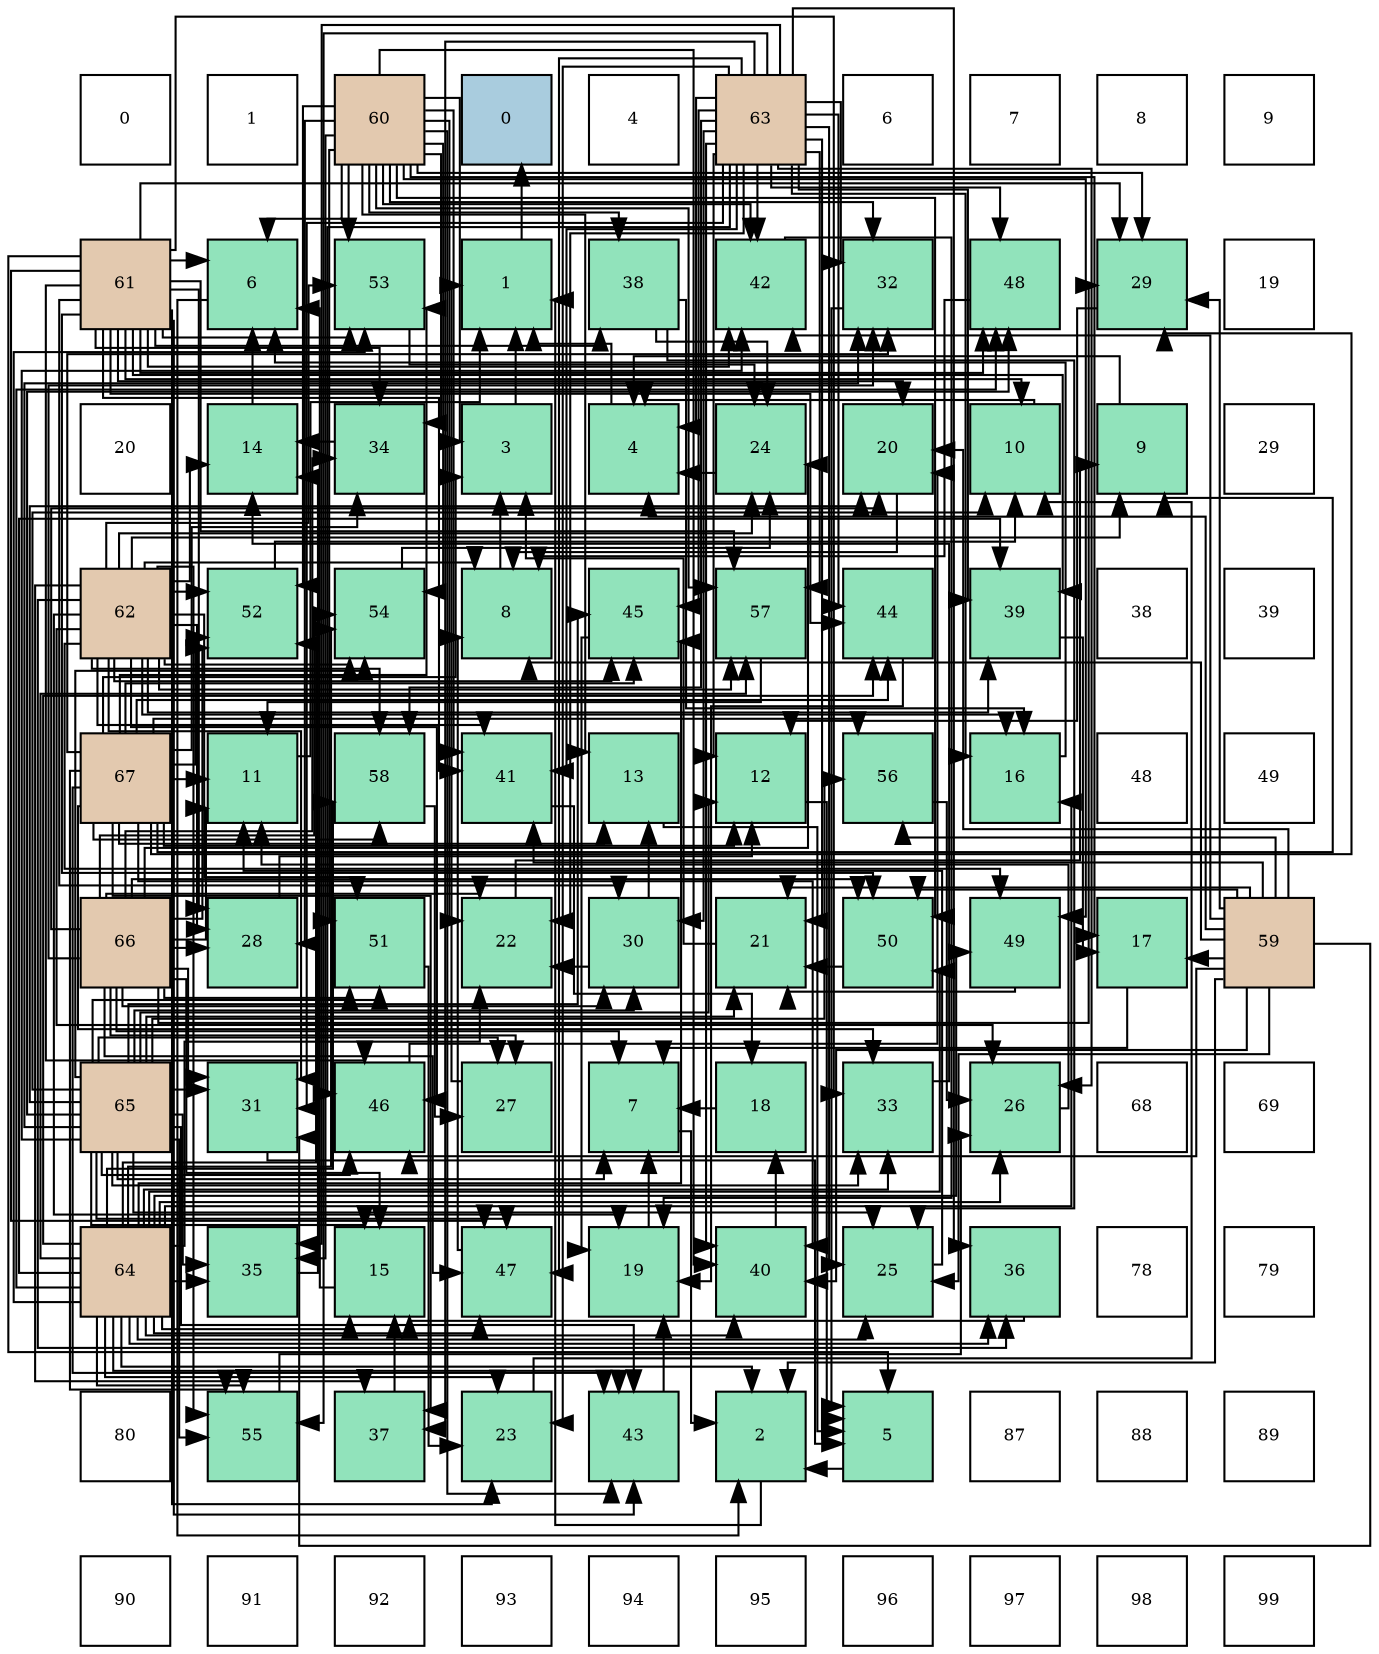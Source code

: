 digraph layout{
 rankdir=TB;
 splines=ortho;
 node [style=filled shape=square fixedsize=true width=0.6];
0[label="0", fontsize=8, fillcolor="#ffffff"];
1[label="1", fontsize=8, fillcolor="#ffffff"];
2[label="60", fontsize=8, fillcolor="#e3c9af"];
3[label="0", fontsize=8, fillcolor="#a9ccde"];
4[label="4", fontsize=8, fillcolor="#ffffff"];
5[label="63", fontsize=8, fillcolor="#e3c9af"];
6[label="6", fontsize=8, fillcolor="#ffffff"];
7[label="7", fontsize=8, fillcolor="#ffffff"];
8[label="8", fontsize=8, fillcolor="#ffffff"];
9[label="9", fontsize=8, fillcolor="#ffffff"];
10[label="61", fontsize=8, fillcolor="#e3c9af"];
11[label="6", fontsize=8, fillcolor="#91e3bb"];
12[label="53", fontsize=8, fillcolor="#91e3bb"];
13[label="1", fontsize=8, fillcolor="#91e3bb"];
14[label="38", fontsize=8, fillcolor="#91e3bb"];
15[label="42", fontsize=8, fillcolor="#91e3bb"];
16[label="32", fontsize=8, fillcolor="#91e3bb"];
17[label="48", fontsize=8, fillcolor="#91e3bb"];
18[label="29", fontsize=8, fillcolor="#91e3bb"];
19[label="19", fontsize=8, fillcolor="#ffffff"];
20[label="20", fontsize=8, fillcolor="#ffffff"];
21[label="14", fontsize=8, fillcolor="#91e3bb"];
22[label="34", fontsize=8, fillcolor="#91e3bb"];
23[label="3", fontsize=8, fillcolor="#91e3bb"];
24[label="4", fontsize=8, fillcolor="#91e3bb"];
25[label="24", fontsize=8, fillcolor="#91e3bb"];
26[label="20", fontsize=8, fillcolor="#91e3bb"];
27[label="10", fontsize=8, fillcolor="#91e3bb"];
28[label="9", fontsize=8, fillcolor="#91e3bb"];
29[label="29", fontsize=8, fillcolor="#ffffff"];
30[label="62", fontsize=8, fillcolor="#e3c9af"];
31[label="52", fontsize=8, fillcolor="#91e3bb"];
32[label="54", fontsize=8, fillcolor="#91e3bb"];
33[label="8", fontsize=8, fillcolor="#91e3bb"];
34[label="45", fontsize=8, fillcolor="#91e3bb"];
35[label="57", fontsize=8, fillcolor="#91e3bb"];
36[label="44", fontsize=8, fillcolor="#91e3bb"];
37[label="39", fontsize=8, fillcolor="#91e3bb"];
38[label="38", fontsize=8, fillcolor="#ffffff"];
39[label="39", fontsize=8, fillcolor="#ffffff"];
40[label="67", fontsize=8, fillcolor="#e3c9af"];
41[label="11", fontsize=8, fillcolor="#91e3bb"];
42[label="58", fontsize=8, fillcolor="#91e3bb"];
43[label="41", fontsize=8, fillcolor="#91e3bb"];
44[label="13", fontsize=8, fillcolor="#91e3bb"];
45[label="12", fontsize=8, fillcolor="#91e3bb"];
46[label="56", fontsize=8, fillcolor="#91e3bb"];
47[label="16", fontsize=8, fillcolor="#91e3bb"];
48[label="48", fontsize=8, fillcolor="#ffffff"];
49[label="49", fontsize=8, fillcolor="#ffffff"];
50[label="66", fontsize=8, fillcolor="#e3c9af"];
51[label="28", fontsize=8, fillcolor="#91e3bb"];
52[label="51", fontsize=8, fillcolor="#91e3bb"];
53[label="22", fontsize=8, fillcolor="#91e3bb"];
54[label="30", fontsize=8, fillcolor="#91e3bb"];
55[label="21", fontsize=8, fillcolor="#91e3bb"];
56[label="50", fontsize=8, fillcolor="#91e3bb"];
57[label="49", fontsize=8, fillcolor="#91e3bb"];
58[label="17", fontsize=8, fillcolor="#91e3bb"];
59[label="59", fontsize=8, fillcolor="#e3c9af"];
60[label="65", fontsize=8, fillcolor="#e3c9af"];
61[label="31", fontsize=8, fillcolor="#91e3bb"];
62[label="46", fontsize=8, fillcolor="#91e3bb"];
63[label="27", fontsize=8, fillcolor="#91e3bb"];
64[label="7", fontsize=8, fillcolor="#91e3bb"];
65[label="18", fontsize=8, fillcolor="#91e3bb"];
66[label="33", fontsize=8, fillcolor="#91e3bb"];
67[label="26", fontsize=8, fillcolor="#91e3bb"];
68[label="68", fontsize=8, fillcolor="#ffffff"];
69[label="69", fontsize=8, fillcolor="#ffffff"];
70[label="64", fontsize=8, fillcolor="#e3c9af"];
71[label="35", fontsize=8, fillcolor="#91e3bb"];
72[label="15", fontsize=8, fillcolor="#91e3bb"];
73[label="47", fontsize=8, fillcolor="#91e3bb"];
74[label="19", fontsize=8, fillcolor="#91e3bb"];
75[label="40", fontsize=8, fillcolor="#91e3bb"];
76[label="25", fontsize=8, fillcolor="#91e3bb"];
77[label="36", fontsize=8, fillcolor="#91e3bb"];
78[label="78", fontsize=8, fillcolor="#ffffff"];
79[label="79", fontsize=8, fillcolor="#ffffff"];
80[label="80", fontsize=8, fillcolor="#ffffff"];
81[label="55", fontsize=8, fillcolor="#91e3bb"];
82[label="37", fontsize=8, fillcolor="#91e3bb"];
83[label="23", fontsize=8, fillcolor="#91e3bb"];
84[label="43", fontsize=8, fillcolor="#91e3bb"];
85[label="2", fontsize=8, fillcolor="#91e3bb"];
86[label="5", fontsize=8, fillcolor="#91e3bb"];
87[label="87", fontsize=8, fillcolor="#ffffff"];
88[label="88", fontsize=8, fillcolor="#ffffff"];
89[label="89", fontsize=8, fillcolor="#ffffff"];
90[label="90", fontsize=8, fillcolor="#ffffff"];
91[label="91", fontsize=8, fillcolor="#ffffff"];
92[label="92", fontsize=8, fillcolor="#ffffff"];
93[label="93", fontsize=8, fillcolor="#ffffff"];
94[label="94", fontsize=8, fillcolor="#ffffff"];
95[label="95", fontsize=8, fillcolor="#ffffff"];
96[label="96", fontsize=8, fillcolor="#ffffff"];
97[label="97", fontsize=8, fillcolor="#ffffff"];
98[label="98", fontsize=8, fillcolor="#ffffff"];
99[label="99", fontsize=8, fillcolor="#ffffff"];
edge [constraint=false, style=vis];13 -> 3;
85 -> 13;
23 -> 13;
24 -> 13;
86 -> 85;
11 -> 85;
64 -> 85;
33 -> 23;
28 -> 24;
27 -> 24;
41 -> 13;
45 -> 86;
44 -> 86;
21 -> 11;
72 -> 11;
47 -> 11;
58 -> 64;
65 -> 64;
74 -> 64;
26 -> 33;
55 -> 23;
53 -> 28;
83 -> 27;
25 -> 24;
76 -> 41;
67 -> 41;
63 -> 13;
51 -> 45;
18 -> 45;
54 -> 44;
54 -> 53;
61 -> 86;
16 -> 86;
66 -> 21;
22 -> 21;
71 -> 21;
77 -> 72;
82 -> 72;
14 -> 47;
14 -> 25;
14 -> 76;
37 -> 58;
75 -> 65;
43 -> 65;
15 -> 74;
84 -> 74;
36 -> 74;
34 -> 74;
62 -> 26;
73 -> 33;
17 -> 33;
57 -> 55;
56 -> 55;
52 -> 83;
31 -> 27;
12 -> 25;
32 -> 25;
81 -> 67;
46 -> 67;
35 -> 41;
42 -> 63;
59 -> 85;
59 -> 24;
59 -> 33;
59 -> 58;
59 -> 26;
59 -> 55;
59 -> 76;
59 -> 18;
59 -> 61;
59 -> 75;
59 -> 43;
59 -> 15;
59 -> 62;
59 -> 56;
59 -> 46;
2 -> 23;
2 -> 11;
2 -> 44;
2 -> 58;
2 -> 53;
2 -> 51;
2 -> 18;
2 -> 16;
2 -> 22;
2 -> 71;
2 -> 14;
2 -> 75;
2 -> 43;
2 -> 15;
2 -> 84;
2 -> 57;
2 -> 56;
2 -> 52;
2 -> 31;
2 -> 12;
2 -> 32;
2 -> 35;
10 -> 86;
10 -> 11;
10 -> 27;
10 -> 26;
10 -> 83;
10 -> 51;
10 -> 18;
10 -> 54;
10 -> 66;
10 -> 22;
10 -> 14;
10 -> 37;
10 -> 43;
10 -> 15;
10 -> 84;
10 -> 36;
10 -> 62;
10 -> 73;
10 -> 17;
10 -> 56;
10 -> 12;
10 -> 35;
30 -> 33;
30 -> 28;
30 -> 21;
30 -> 47;
30 -> 74;
30 -> 25;
30 -> 67;
30 -> 51;
30 -> 61;
30 -> 77;
30 -> 82;
30 -> 37;
30 -> 43;
30 -> 34;
30 -> 62;
30 -> 57;
30 -> 52;
30 -> 31;
30 -> 12;
30 -> 32;
30 -> 81;
30 -> 35;
30 -> 42;
5 -> 24;
5 -> 45;
5 -> 47;
5 -> 55;
5 -> 53;
5 -> 83;
5 -> 76;
5 -> 67;
5 -> 54;
5 -> 61;
5 -> 16;
5 -> 71;
5 -> 77;
5 -> 82;
5 -> 37;
5 -> 75;
5 -> 43;
5 -> 15;
5 -> 36;
5 -> 34;
5 -> 62;
5 -> 73;
5 -> 17;
5 -> 81;
5 -> 35;
5 -> 42;
70 -> 85;
70 -> 72;
70 -> 47;
70 -> 53;
70 -> 83;
70 -> 76;
70 -> 67;
70 -> 66;
70 -> 71;
70 -> 77;
70 -> 37;
70 -> 75;
70 -> 84;
70 -> 36;
70 -> 34;
70 -> 73;
70 -> 17;
70 -> 57;
70 -> 56;
70 -> 31;
70 -> 12;
70 -> 32;
70 -> 81;
70 -> 35;
70 -> 42;
60 -> 64;
60 -> 27;
60 -> 45;
60 -> 72;
60 -> 26;
60 -> 55;
60 -> 76;
60 -> 63;
60 -> 54;
60 -> 61;
60 -> 16;
60 -> 66;
60 -> 71;
60 -> 15;
60 -> 84;
60 -> 34;
60 -> 62;
60 -> 73;
60 -> 17;
60 -> 52;
60 -> 32;
60 -> 81;
60 -> 46;
50 -> 64;
50 -> 41;
50 -> 72;
50 -> 26;
50 -> 53;
50 -> 25;
50 -> 63;
50 -> 51;
50 -> 18;
50 -> 54;
50 -> 61;
50 -> 16;
50 -> 22;
50 -> 73;
50 -> 56;
50 -> 52;
50 -> 31;
50 -> 32;
40 -> 23;
40 -> 28;
40 -> 41;
40 -> 45;
40 -> 44;
40 -> 18;
40 -> 16;
40 -> 66;
40 -> 22;
40 -> 82;
40 -> 75;
40 -> 84;
40 -> 36;
40 -> 34;
40 -> 31;
40 -> 12;
40 -> 81;
40 -> 46;
40 -> 42;
edge [constraint=true, style=invis];
0 -> 10 -> 20 -> 30 -> 40 -> 50 -> 60 -> 70 -> 80 -> 90;
1 -> 11 -> 21 -> 31 -> 41 -> 51 -> 61 -> 71 -> 81 -> 91;
2 -> 12 -> 22 -> 32 -> 42 -> 52 -> 62 -> 72 -> 82 -> 92;
3 -> 13 -> 23 -> 33 -> 43 -> 53 -> 63 -> 73 -> 83 -> 93;
4 -> 14 -> 24 -> 34 -> 44 -> 54 -> 64 -> 74 -> 84 -> 94;
5 -> 15 -> 25 -> 35 -> 45 -> 55 -> 65 -> 75 -> 85 -> 95;
6 -> 16 -> 26 -> 36 -> 46 -> 56 -> 66 -> 76 -> 86 -> 96;
7 -> 17 -> 27 -> 37 -> 47 -> 57 -> 67 -> 77 -> 87 -> 97;
8 -> 18 -> 28 -> 38 -> 48 -> 58 -> 68 -> 78 -> 88 -> 98;
9 -> 19 -> 29 -> 39 -> 49 -> 59 -> 69 -> 79 -> 89 -> 99;
rank = same {0 -> 1 -> 2 -> 3 -> 4 -> 5 -> 6 -> 7 -> 8 -> 9};
rank = same {10 -> 11 -> 12 -> 13 -> 14 -> 15 -> 16 -> 17 -> 18 -> 19};
rank = same {20 -> 21 -> 22 -> 23 -> 24 -> 25 -> 26 -> 27 -> 28 -> 29};
rank = same {30 -> 31 -> 32 -> 33 -> 34 -> 35 -> 36 -> 37 -> 38 -> 39};
rank = same {40 -> 41 -> 42 -> 43 -> 44 -> 45 -> 46 -> 47 -> 48 -> 49};
rank = same {50 -> 51 -> 52 -> 53 -> 54 -> 55 -> 56 -> 57 -> 58 -> 59};
rank = same {60 -> 61 -> 62 -> 63 -> 64 -> 65 -> 66 -> 67 -> 68 -> 69};
rank = same {70 -> 71 -> 72 -> 73 -> 74 -> 75 -> 76 -> 77 -> 78 -> 79};
rank = same {80 -> 81 -> 82 -> 83 -> 84 -> 85 -> 86 -> 87 -> 88 -> 89};
rank = same {90 -> 91 -> 92 -> 93 -> 94 -> 95 -> 96 -> 97 -> 98 -> 99};
}